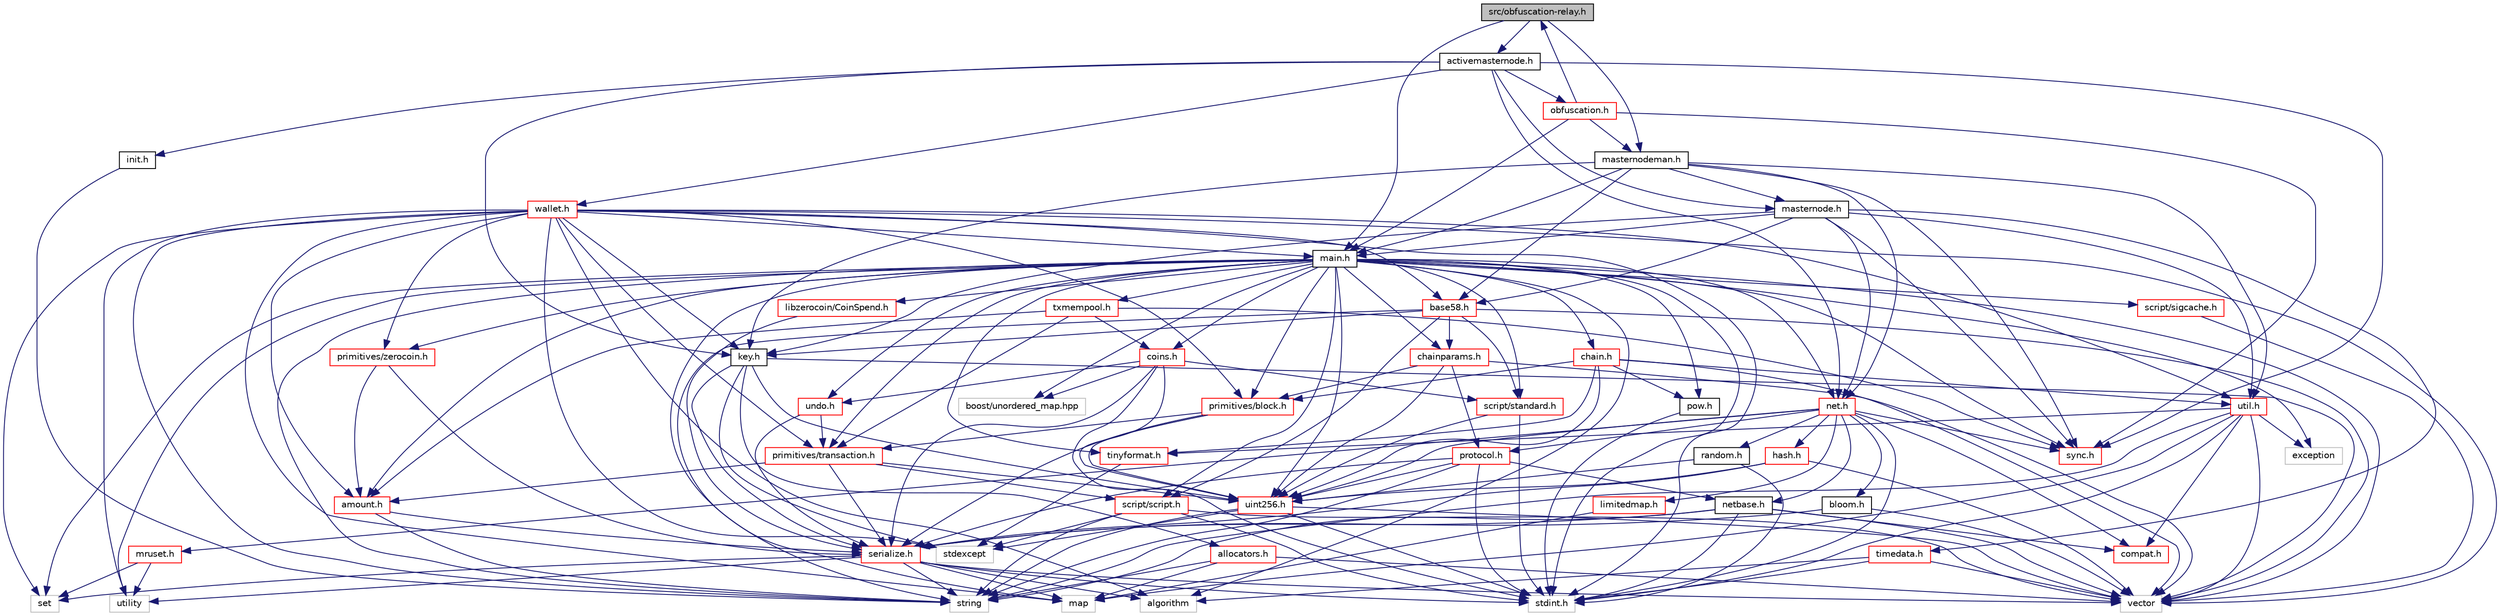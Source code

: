 digraph "src/obfuscation-relay.h"
{
  edge [fontname="Helvetica",fontsize="10",labelfontname="Helvetica",labelfontsize="10"];
  node [fontname="Helvetica",fontsize="10",shape=record];
  Node0 [label="src/obfuscation-relay.h",height=0.2,width=0.4,color="black", fillcolor="grey75", style="filled", fontcolor="black"];
  Node0 -> Node1 [color="midnightblue",fontsize="10",style="solid",fontname="Helvetica"];
  Node1 [label="activemasternode.h",height=0.2,width=0.4,color="black", fillcolor="white", style="filled",URL="$activemasternode_8h.html"];
  Node1 -> Node2 [color="midnightblue",fontsize="10",style="solid",fontname="Helvetica"];
  Node2 [label="init.h",height=0.2,width=0.4,color="black", fillcolor="white", style="filled",URL="$init_8h.html"];
  Node2 -> Node3 [color="midnightblue",fontsize="10",style="solid",fontname="Helvetica"];
  Node3 [label="string",height=0.2,width=0.4,color="grey75", fillcolor="white", style="filled"];
  Node1 -> Node4 [color="midnightblue",fontsize="10",style="solid",fontname="Helvetica"];
  Node4 [label="key.h",height=0.2,width=0.4,color="black", fillcolor="white", style="filled",URL="$key_8h.html"];
  Node4 -> Node5 [color="midnightblue",fontsize="10",style="solid",fontname="Helvetica"];
  Node5 [label="allocators.h",height=0.2,width=0.4,color="red", fillcolor="white", style="filled",URL="$allocators_8h.html"];
  Node5 -> Node6 [color="midnightblue",fontsize="10",style="solid",fontname="Helvetica"];
  Node6 [label="map",height=0.2,width=0.4,color="grey75", fillcolor="white", style="filled"];
  Node5 -> Node3 [color="midnightblue",fontsize="10",style="solid",fontname="Helvetica"];
  Node5 -> Node8 [color="midnightblue",fontsize="10",style="solid",fontname="Helvetica"];
  Node8 [label="vector",height=0.2,width=0.4,color="grey75", fillcolor="white", style="filled"];
  Node4 -> Node12 [color="midnightblue",fontsize="10",style="solid",fontname="Helvetica"];
  Node12 [label="serialize.h",height=0.2,width=0.4,color="red", fillcolor="white", style="filled",URL="$serialize_8h.html"];
  Node12 -> Node13 [color="midnightblue",fontsize="10",style="solid",fontname="Helvetica"];
  Node13 [label="algorithm",height=0.2,width=0.4,color="grey75", fillcolor="white", style="filled"];
  Node12 -> Node6 [color="midnightblue",fontsize="10",style="solid",fontname="Helvetica"];
  Node12 -> Node17 [color="midnightblue",fontsize="10",style="solid",fontname="Helvetica"];
  Node17 [label="set",height=0.2,width=0.4,color="grey75", fillcolor="white", style="filled"];
  Node12 -> Node18 [color="midnightblue",fontsize="10",style="solid",fontname="Helvetica"];
  Node18 [label="stdint.h",height=0.2,width=0.4,color="grey75", fillcolor="white", style="filled"];
  Node12 -> Node3 [color="midnightblue",fontsize="10",style="solid",fontname="Helvetica"];
  Node12 -> Node19 [color="midnightblue",fontsize="10",style="solid",fontname="Helvetica"];
  Node19 [label="utility",height=0.2,width=0.4,color="grey75", fillcolor="white", style="filled"];
  Node12 -> Node8 [color="midnightblue",fontsize="10",style="solid",fontname="Helvetica"];
  Node4 -> Node22 [color="midnightblue",fontsize="10",style="solid",fontname="Helvetica"];
  Node22 [label="uint256.h",height=0.2,width=0.4,color="red", fillcolor="white", style="filled",URL="$uint256_8h.html"];
  Node22 -> Node24 [color="midnightblue",fontsize="10",style="solid",fontname="Helvetica"];
  Node24 [label="stdexcept",height=0.2,width=0.4,color="grey75", fillcolor="white", style="filled"];
  Node22 -> Node18 [color="midnightblue",fontsize="10",style="solid",fontname="Helvetica"];
  Node22 -> Node3 [color="midnightblue",fontsize="10",style="solid",fontname="Helvetica"];
  Node22 -> Node8 [color="midnightblue",fontsize="10",style="solid",fontname="Helvetica"];
  Node4 -> Node24 [color="midnightblue",fontsize="10",style="solid",fontname="Helvetica"];
  Node4 -> Node8 [color="midnightblue",fontsize="10",style="solid",fontname="Helvetica"];
  Node1 -> Node25 [color="midnightblue",fontsize="10",style="solid",fontname="Helvetica"];
  Node25 [label="masternode.h",height=0.2,width=0.4,color="black", fillcolor="white", style="filled",URL="$masternode_8h.html"];
  Node25 -> Node26 [color="midnightblue",fontsize="10",style="solid",fontname="Helvetica"];
  Node26 [label="base58.h",height=0.2,width=0.4,color="red", fillcolor="white", style="filled",URL="$base58_8h.html"];
  Node26 -> Node27 [color="midnightblue",fontsize="10",style="solid",fontname="Helvetica"];
  Node27 [label="chainparams.h",height=0.2,width=0.4,color="red", fillcolor="white", style="filled",URL="$chainparams_8h.html"];
  Node27 -> Node30 [color="midnightblue",fontsize="10",style="solid",fontname="Helvetica"];
  Node30 [label="primitives/block.h",height=0.2,width=0.4,color="red", fillcolor="white", style="filled",URL="$block_8h.html"];
  Node30 -> Node31 [color="midnightblue",fontsize="10",style="solid",fontname="Helvetica"];
  Node31 [label="primitives/transaction.h",height=0.2,width=0.4,color="red", fillcolor="white", style="filled",URL="$transaction_8h.html"];
  Node31 -> Node32 [color="midnightblue",fontsize="10",style="solid",fontname="Helvetica"];
  Node32 [label="amount.h",height=0.2,width=0.4,color="red", fillcolor="white", style="filled",URL="$amount_8h.html"];
  Node32 -> Node12 [color="midnightblue",fontsize="10",style="solid",fontname="Helvetica"];
  Node32 -> Node3 [color="midnightblue",fontsize="10",style="solid",fontname="Helvetica"];
  Node31 -> Node34 [color="midnightblue",fontsize="10",style="solid",fontname="Helvetica"];
  Node34 [label="script/script.h",height=0.2,width=0.4,color="red", fillcolor="white", style="filled",URL="$script_8h.html"];
  Node34 -> Node24 [color="midnightblue",fontsize="10",style="solid",fontname="Helvetica"];
  Node34 -> Node18 [color="midnightblue",fontsize="10",style="solid",fontname="Helvetica"];
  Node34 -> Node3 [color="midnightblue",fontsize="10",style="solid",fontname="Helvetica"];
  Node34 -> Node8 [color="midnightblue",fontsize="10",style="solid",fontname="Helvetica"];
  Node31 -> Node12 [color="midnightblue",fontsize="10",style="solid",fontname="Helvetica"];
  Node31 -> Node22 [color="midnightblue",fontsize="10",style="solid",fontname="Helvetica"];
  Node30 -> Node12 [color="midnightblue",fontsize="10",style="solid",fontname="Helvetica"];
  Node30 -> Node22 [color="midnightblue",fontsize="10",style="solid",fontname="Helvetica"];
  Node27 -> Node62 [color="midnightblue",fontsize="10",style="solid",fontname="Helvetica"];
  Node62 [label="protocol.h",height=0.2,width=0.4,color="red", fillcolor="white", style="filled",URL="$protocol_8h.html"];
  Node62 -> Node63 [color="midnightblue",fontsize="10",style="solid",fontname="Helvetica"];
  Node63 [label="netbase.h",height=0.2,width=0.4,color="black", fillcolor="white", style="filled",URL="$netbase_8h.html"];
  Node63 -> Node64 [color="midnightblue",fontsize="10",style="solid",fontname="Helvetica"];
  Node64 [label="compat.h",height=0.2,width=0.4,color="red", fillcolor="white", style="filled",URL="$compat_8h.html"];
  Node63 -> Node12 [color="midnightblue",fontsize="10",style="solid",fontname="Helvetica"];
  Node63 -> Node18 [color="midnightblue",fontsize="10",style="solid",fontname="Helvetica"];
  Node63 -> Node3 [color="midnightblue",fontsize="10",style="solid",fontname="Helvetica"];
  Node63 -> Node8 [color="midnightblue",fontsize="10",style="solid",fontname="Helvetica"];
  Node62 -> Node12 [color="midnightblue",fontsize="10",style="solid",fontname="Helvetica"];
  Node62 -> Node22 [color="midnightblue",fontsize="10",style="solid",fontname="Helvetica"];
  Node62 -> Node18 [color="midnightblue",fontsize="10",style="solid",fontname="Helvetica"];
  Node62 -> Node3 [color="midnightblue",fontsize="10",style="solid",fontname="Helvetica"];
  Node27 -> Node22 [color="midnightblue",fontsize="10",style="solid",fontname="Helvetica"];
  Node27 -> Node8 [color="midnightblue",fontsize="10",style="solid",fontname="Helvetica"];
  Node26 -> Node4 [color="midnightblue",fontsize="10",style="solid",fontname="Helvetica"];
  Node26 -> Node34 [color="midnightblue",fontsize="10",style="solid",fontname="Helvetica"];
  Node26 -> Node80 [color="midnightblue",fontsize="10",style="solid",fontname="Helvetica"];
  Node80 [label="script/standard.h",height=0.2,width=0.4,color="red", fillcolor="white", style="filled",URL="$standard_8h.html"];
  Node80 -> Node22 [color="midnightblue",fontsize="10",style="solid",fontname="Helvetica"];
  Node80 -> Node18 [color="midnightblue",fontsize="10",style="solid",fontname="Helvetica"];
  Node26 -> Node3 [color="midnightblue",fontsize="10",style="solid",fontname="Helvetica"];
  Node26 -> Node8 [color="midnightblue",fontsize="10",style="solid",fontname="Helvetica"];
  Node25 -> Node4 [color="midnightblue",fontsize="10",style="solid",fontname="Helvetica"];
  Node25 -> Node83 [color="midnightblue",fontsize="10",style="solid",fontname="Helvetica"];
  Node83 [label="main.h",height=0.2,width=0.4,color="black", fillcolor="white", style="filled",URL="$main_8h.html"];
  Node83 -> Node32 [color="midnightblue",fontsize="10",style="solid",fontname="Helvetica"];
  Node83 -> Node84 [color="midnightblue",fontsize="10",style="solid",fontname="Helvetica"];
  Node84 [label="chain.h",height=0.2,width=0.4,color="red", fillcolor="white", style="filled",URL="$chain_8h.html"];
  Node84 -> Node85 [color="midnightblue",fontsize="10",style="solid",fontname="Helvetica"];
  Node85 [label="pow.h",height=0.2,width=0.4,color="black", fillcolor="white", style="filled",URL="$pow_8h.html"];
  Node85 -> Node18 [color="midnightblue",fontsize="10",style="solid",fontname="Helvetica"];
  Node84 -> Node30 [color="midnightblue",fontsize="10",style="solid",fontname="Helvetica"];
  Node84 -> Node86 [color="midnightblue",fontsize="10",style="solid",fontname="Helvetica"];
  Node86 [label="tinyformat.h",height=0.2,width=0.4,color="red", fillcolor="white", style="filled",URL="$tinyformat_8h.html"];
  Node86 -> Node24 [color="midnightblue",fontsize="10",style="solid",fontname="Helvetica"];
  Node84 -> Node22 [color="midnightblue",fontsize="10",style="solid",fontname="Helvetica"];
  Node84 -> Node89 [color="midnightblue",fontsize="10",style="solid",fontname="Helvetica"];
  Node89 [label="util.h",height=0.2,width=0.4,color="red", fillcolor="white", style="filled",URL="$util_8h.html"];
  Node89 -> Node64 [color="midnightblue",fontsize="10",style="solid",fontname="Helvetica"];
  Node89 -> Node86 [color="midnightblue",fontsize="10",style="solid",fontname="Helvetica"];
  Node89 -> Node91 [color="midnightblue",fontsize="10",style="solid",fontname="Helvetica"];
  Node91 [label="exception",height=0.2,width=0.4,color="grey75", fillcolor="white", style="filled"];
  Node89 -> Node6 [color="midnightblue",fontsize="10",style="solid",fontname="Helvetica"];
  Node89 -> Node18 [color="midnightblue",fontsize="10",style="solid",fontname="Helvetica"];
  Node89 -> Node3 [color="midnightblue",fontsize="10",style="solid",fontname="Helvetica"];
  Node89 -> Node8 [color="midnightblue",fontsize="10",style="solid",fontname="Helvetica"];
  Node84 -> Node8 [color="midnightblue",fontsize="10",style="solid",fontname="Helvetica"];
  Node83 -> Node27 [color="midnightblue",fontsize="10",style="solid",fontname="Helvetica"];
  Node83 -> Node96 [color="midnightblue",fontsize="10",style="solid",fontname="Helvetica"];
  Node96 [label="coins.h",height=0.2,width=0.4,color="red", fillcolor="white", style="filled",URL="$coins_8h.html"];
  Node96 -> Node80 [color="midnightblue",fontsize="10",style="solid",fontname="Helvetica"];
  Node96 -> Node12 [color="midnightblue",fontsize="10",style="solid",fontname="Helvetica"];
  Node96 -> Node22 [color="midnightblue",fontsize="10",style="solid",fontname="Helvetica"];
  Node96 -> Node98 [color="midnightblue",fontsize="10",style="solid",fontname="Helvetica"];
  Node98 [label="undo.h",height=0.2,width=0.4,color="red", fillcolor="white", style="filled",URL="$undo_8h.html"];
  Node98 -> Node31 [color="midnightblue",fontsize="10",style="solid",fontname="Helvetica"];
  Node98 -> Node12 [color="midnightblue",fontsize="10",style="solid",fontname="Helvetica"];
  Node96 -> Node18 [color="midnightblue",fontsize="10",style="solid",fontname="Helvetica"];
  Node96 -> Node99 [color="midnightblue",fontsize="10",style="solid",fontname="Helvetica"];
  Node99 [label="boost/unordered_map.hpp",height=0.2,width=0.4,color="grey75", fillcolor="white", style="filled"];
  Node83 -> Node100 [color="midnightblue",fontsize="10",style="solid",fontname="Helvetica"];
  Node100 [label="net.h",height=0.2,width=0.4,color="red", fillcolor="white", style="filled",URL="$net_8h.html"];
  Node100 -> Node101 [color="midnightblue",fontsize="10",style="solid",fontname="Helvetica"];
  Node101 [label="bloom.h",height=0.2,width=0.4,color="black", fillcolor="white", style="filled",URL="$bloom_8h.html"];
  Node101 -> Node12 [color="midnightblue",fontsize="10",style="solid",fontname="Helvetica"];
  Node101 -> Node8 [color="midnightblue",fontsize="10",style="solid",fontname="Helvetica"];
  Node100 -> Node64 [color="midnightblue",fontsize="10",style="solid",fontname="Helvetica"];
  Node100 -> Node37 [color="midnightblue",fontsize="10",style="solid",fontname="Helvetica"];
  Node37 [label="hash.h",height=0.2,width=0.4,color="red", fillcolor="white", style="filled",URL="$hash_8h.html"];
  Node37 -> Node12 [color="midnightblue",fontsize="10",style="solid",fontname="Helvetica"];
  Node37 -> Node22 [color="midnightblue",fontsize="10",style="solid",fontname="Helvetica"];
  Node37 -> Node8 [color="midnightblue",fontsize="10",style="solid",fontname="Helvetica"];
  Node100 -> Node102 [color="midnightblue",fontsize="10",style="solid",fontname="Helvetica"];
  Node102 [label="limitedmap.h",height=0.2,width=0.4,color="red", fillcolor="white", style="filled",URL="$limitedmap_8h.html"];
  Node102 -> Node6 [color="midnightblue",fontsize="10",style="solid",fontname="Helvetica"];
  Node100 -> Node103 [color="midnightblue",fontsize="10",style="solid",fontname="Helvetica"];
  Node103 [label="mruset.h",height=0.2,width=0.4,color="red", fillcolor="white", style="filled",URL="$mruset_8h.html"];
  Node103 -> Node17 [color="midnightblue",fontsize="10",style="solid",fontname="Helvetica"];
  Node103 -> Node19 [color="midnightblue",fontsize="10",style="solid",fontname="Helvetica"];
  Node100 -> Node63 [color="midnightblue",fontsize="10",style="solid",fontname="Helvetica"];
  Node100 -> Node62 [color="midnightblue",fontsize="10",style="solid",fontname="Helvetica"];
  Node100 -> Node105 [color="midnightblue",fontsize="10",style="solid",fontname="Helvetica"];
  Node105 [label="random.h",height=0.2,width=0.4,color="black", fillcolor="white", style="filled",URL="$random_8h.html"];
  Node105 -> Node22 [color="midnightblue",fontsize="10",style="solid",fontname="Helvetica"];
  Node105 -> Node18 [color="midnightblue",fontsize="10",style="solid",fontname="Helvetica"];
  Node100 -> Node55 [color="midnightblue",fontsize="10",style="solid",fontname="Helvetica"];
  Node55 [label="sync.h",height=0.2,width=0.4,color="red", fillcolor="white", style="filled",URL="$sync_8h.html"];
  Node100 -> Node22 [color="midnightblue",fontsize="10",style="solid",fontname="Helvetica"];
  Node100 -> Node18 [color="midnightblue",fontsize="10",style="solid",fontname="Helvetica"];
  Node83 -> Node85 [color="midnightblue",fontsize="10",style="solid",fontname="Helvetica"];
  Node83 -> Node30 [color="midnightblue",fontsize="10",style="solid",fontname="Helvetica"];
  Node83 -> Node31 [color="midnightblue",fontsize="10",style="solid",fontname="Helvetica"];
  Node83 -> Node108 [color="midnightblue",fontsize="10",style="solid",fontname="Helvetica"];
  Node108 [label="primitives/zerocoin.h",height=0.2,width=0.4,color="red", fillcolor="white", style="filled",URL="$zerocoin_8h.html",tooltip="Exceptions and constants for Zerocoin. "];
  Node108 -> Node32 [color="midnightblue",fontsize="10",style="solid",fontname="Helvetica"];
  Node108 -> Node12 [color="midnightblue",fontsize="10",style="solid",fontname="Helvetica"];
  Node83 -> Node34 [color="midnightblue",fontsize="10",style="solid",fontname="Helvetica"];
  Node83 -> Node109 [color="midnightblue",fontsize="10",style="solid",fontname="Helvetica"];
  Node109 [label="script/sigcache.h",height=0.2,width=0.4,color="red", fillcolor="white", style="filled",URL="$sigcache_8h.html"];
  Node109 -> Node8 [color="midnightblue",fontsize="10",style="solid",fontname="Helvetica"];
  Node83 -> Node80 [color="midnightblue",fontsize="10",style="solid",fontname="Helvetica"];
  Node83 -> Node55 [color="midnightblue",fontsize="10",style="solid",fontname="Helvetica"];
  Node83 -> Node86 [color="midnightblue",fontsize="10",style="solid",fontname="Helvetica"];
  Node83 -> Node110 [color="midnightblue",fontsize="10",style="solid",fontname="Helvetica"];
  Node110 [label="txmempool.h",height=0.2,width=0.4,color="red", fillcolor="white", style="filled",URL="$txmempool_8h.html"];
  Node110 -> Node32 [color="midnightblue",fontsize="10",style="solid",fontname="Helvetica"];
  Node110 -> Node96 [color="midnightblue",fontsize="10",style="solid",fontname="Helvetica"];
  Node110 -> Node31 [color="midnightblue",fontsize="10",style="solid",fontname="Helvetica"];
  Node110 -> Node55 [color="midnightblue",fontsize="10",style="solid",fontname="Helvetica"];
  Node83 -> Node22 [color="midnightblue",fontsize="10",style="solid",fontname="Helvetica"];
  Node83 -> Node98 [color="midnightblue",fontsize="10",style="solid",fontname="Helvetica"];
  Node83 -> Node13 [color="midnightblue",fontsize="10",style="solid",fontname="Helvetica"];
  Node83 -> Node91 [color="midnightblue",fontsize="10",style="solid",fontname="Helvetica"];
  Node83 -> Node6 [color="midnightblue",fontsize="10",style="solid",fontname="Helvetica"];
  Node83 -> Node17 [color="midnightblue",fontsize="10",style="solid",fontname="Helvetica"];
  Node83 -> Node18 [color="midnightblue",fontsize="10",style="solid",fontname="Helvetica"];
  Node83 -> Node3 [color="midnightblue",fontsize="10",style="solid",fontname="Helvetica"];
  Node83 -> Node19 [color="midnightblue",fontsize="10",style="solid",fontname="Helvetica"];
  Node83 -> Node8 [color="midnightblue",fontsize="10",style="solid",fontname="Helvetica"];
  Node83 -> Node111 [color="midnightblue",fontsize="10",style="solid",fontname="Helvetica"];
  Node111 [label="libzerocoin/CoinSpend.h",height=0.2,width=0.4,color="red", fillcolor="white", style="filled",URL="$_coin_spend_8h.html",tooltip="CoinSpend class for the Zerocoin library. "];
  Node111 -> Node12 [color="midnightblue",fontsize="10",style="solid",fontname="Helvetica"];
  Node83 -> Node99 [color="midnightblue",fontsize="10",style="solid",fontname="Helvetica"];
  Node25 -> Node100 [color="midnightblue",fontsize="10",style="solid",fontname="Helvetica"];
  Node25 -> Node55 [color="midnightblue",fontsize="10",style="solid",fontname="Helvetica"];
  Node25 -> Node119 [color="midnightblue",fontsize="10",style="solid",fontname="Helvetica"];
  Node119 [label="timedata.h",height=0.2,width=0.4,color="red", fillcolor="white", style="filled",URL="$timedata_8h.html"];
  Node119 -> Node13 [color="midnightblue",fontsize="10",style="solid",fontname="Helvetica"];
  Node119 -> Node18 [color="midnightblue",fontsize="10",style="solid",fontname="Helvetica"];
  Node119 -> Node8 [color="midnightblue",fontsize="10",style="solid",fontname="Helvetica"];
  Node25 -> Node89 [color="midnightblue",fontsize="10",style="solid",fontname="Helvetica"];
  Node1 -> Node100 [color="midnightblue",fontsize="10",style="solid",fontname="Helvetica"];
  Node1 -> Node120 [color="midnightblue",fontsize="10",style="solid",fontname="Helvetica"];
  Node120 [label="obfuscation.h",height=0.2,width=0.4,color="red", fillcolor="white", style="filled",URL="$obfuscation_8h.html"];
  Node120 -> Node83 [color="midnightblue",fontsize="10",style="solid",fontname="Helvetica"];
  Node120 -> Node123 [color="midnightblue",fontsize="10",style="solid",fontname="Helvetica"];
  Node123 [label="masternodeman.h",height=0.2,width=0.4,color="black", fillcolor="white", style="filled",URL="$masternodeman_8h.html"];
  Node123 -> Node26 [color="midnightblue",fontsize="10",style="solid",fontname="Helvetica"];
  Node123 -> Node4 [color="midnightblue",fontsize="10",style="solid",fontname="Helvetica"];
  Node123 -> Node83 [color="midnightblue",fontsize="10",style="solid",fontname="Helvetica"];
  Node123 -> Node25 [color="midnightblue",fontsize="10",style="solid",fontname="Helvetica"];
  Node123 -> Node100 [color="midnightblue",fontsize="10",style="solid",fontname="Helvetica"];
  Node123 -> Node55 [color="midnightblue",fontsize="10",style="solid",fontname="Helvetica"];
  Node123 -> Node89 [color="midnightblue",fontsize="10",style="solid",fontname="Helvetica"];
  Node120 -> Node0 [color="midnightblue",fontsize="10",style="solid",fontname="Helvetica"];
  Node120 -> Node55 [color="midnightblue",fontsize="10",style="solid",fontname="Helvetica"];
  Node1 -> Node55 [color="midnightblue",fontsize="10",style="solid",fontname="Helvetica"];
  Node1 -> Node124 [color="midnightblue",fontsize="10",style="solid",fontname="Helvetica"];
  Node124 [label="wallet.h",height=0.2,width=0.4,color="red", fillcolor="white", style="filled",URL="$wallet_8h.html"];
  Node124 -> Node32 [color="midnightblue",fontsize="10",style="solid",fontname="Helvetica"];
  Node124 -> Node26 [color="midnightblue",fontsize="10",style="solid",fontname="Helvetica"];
  Node124 -> Node4 [color="midnightblue",fontsize="10",style="solid",fontname="Helvetica"];
  Node124 -> Node83 [color="midnightblue",fontsize="10",style="solid",fontname="Helvetica"];
  Node124 -> Node30 [color="midnightblue",fontsize="10",style="solid",fontname="Helvetica"];
  Node124 -> Node31 [color="midnightblue",fontsize="10",style="solid",fontname="Helvetica"];
  Node124 -> Node108 [color="midnightblue",fontsize="10",style="solid",fontname="Helvetica"];
  Node124 -> Node89 [color="midnightblue",fontsize="10",style="solid",fontname="Helvetica"];
  Node124 -> Node13 [color="midnightblue",fontsize="10",style="solid",fontname="Helvetica"];
  Node124 -> Node6 [color="midnightblue",fontsize="10",style="solid",fontname="Helvetica"];
  Node124 -> Node17 [color="midnightblue",fontsize="10",style="solid",fontname="Helvetica"];
  Node124 -> Node24 [color="midnightblue",fontsize="10",style="solid",fontname="Helvetica"];
  Node124 -> Node18 [color="midnightblue",fontsize="10",style="solid",fontname="Helvetica"];
  Node124 -> Node3 [color="midnightblue",fontsize="10",style="solid",fontname="Helvetica"];
  Node124 -> Node19 [color="midnightblue",fontsize="10",style="solid",fontname="Helvetica"];
  Node124 -> Node8 [color="midnightblue",fontsize="10",style="solid",fontname="Helvetica"];
  Node0 -> Node83 [color="midnightblue",fontsize="10",style="solid",fontname="Helvetica"];
  Node0 -> Node123 [color="midnightblue",fontsize="10",style="solid",fontname="Helvetica"];
}
